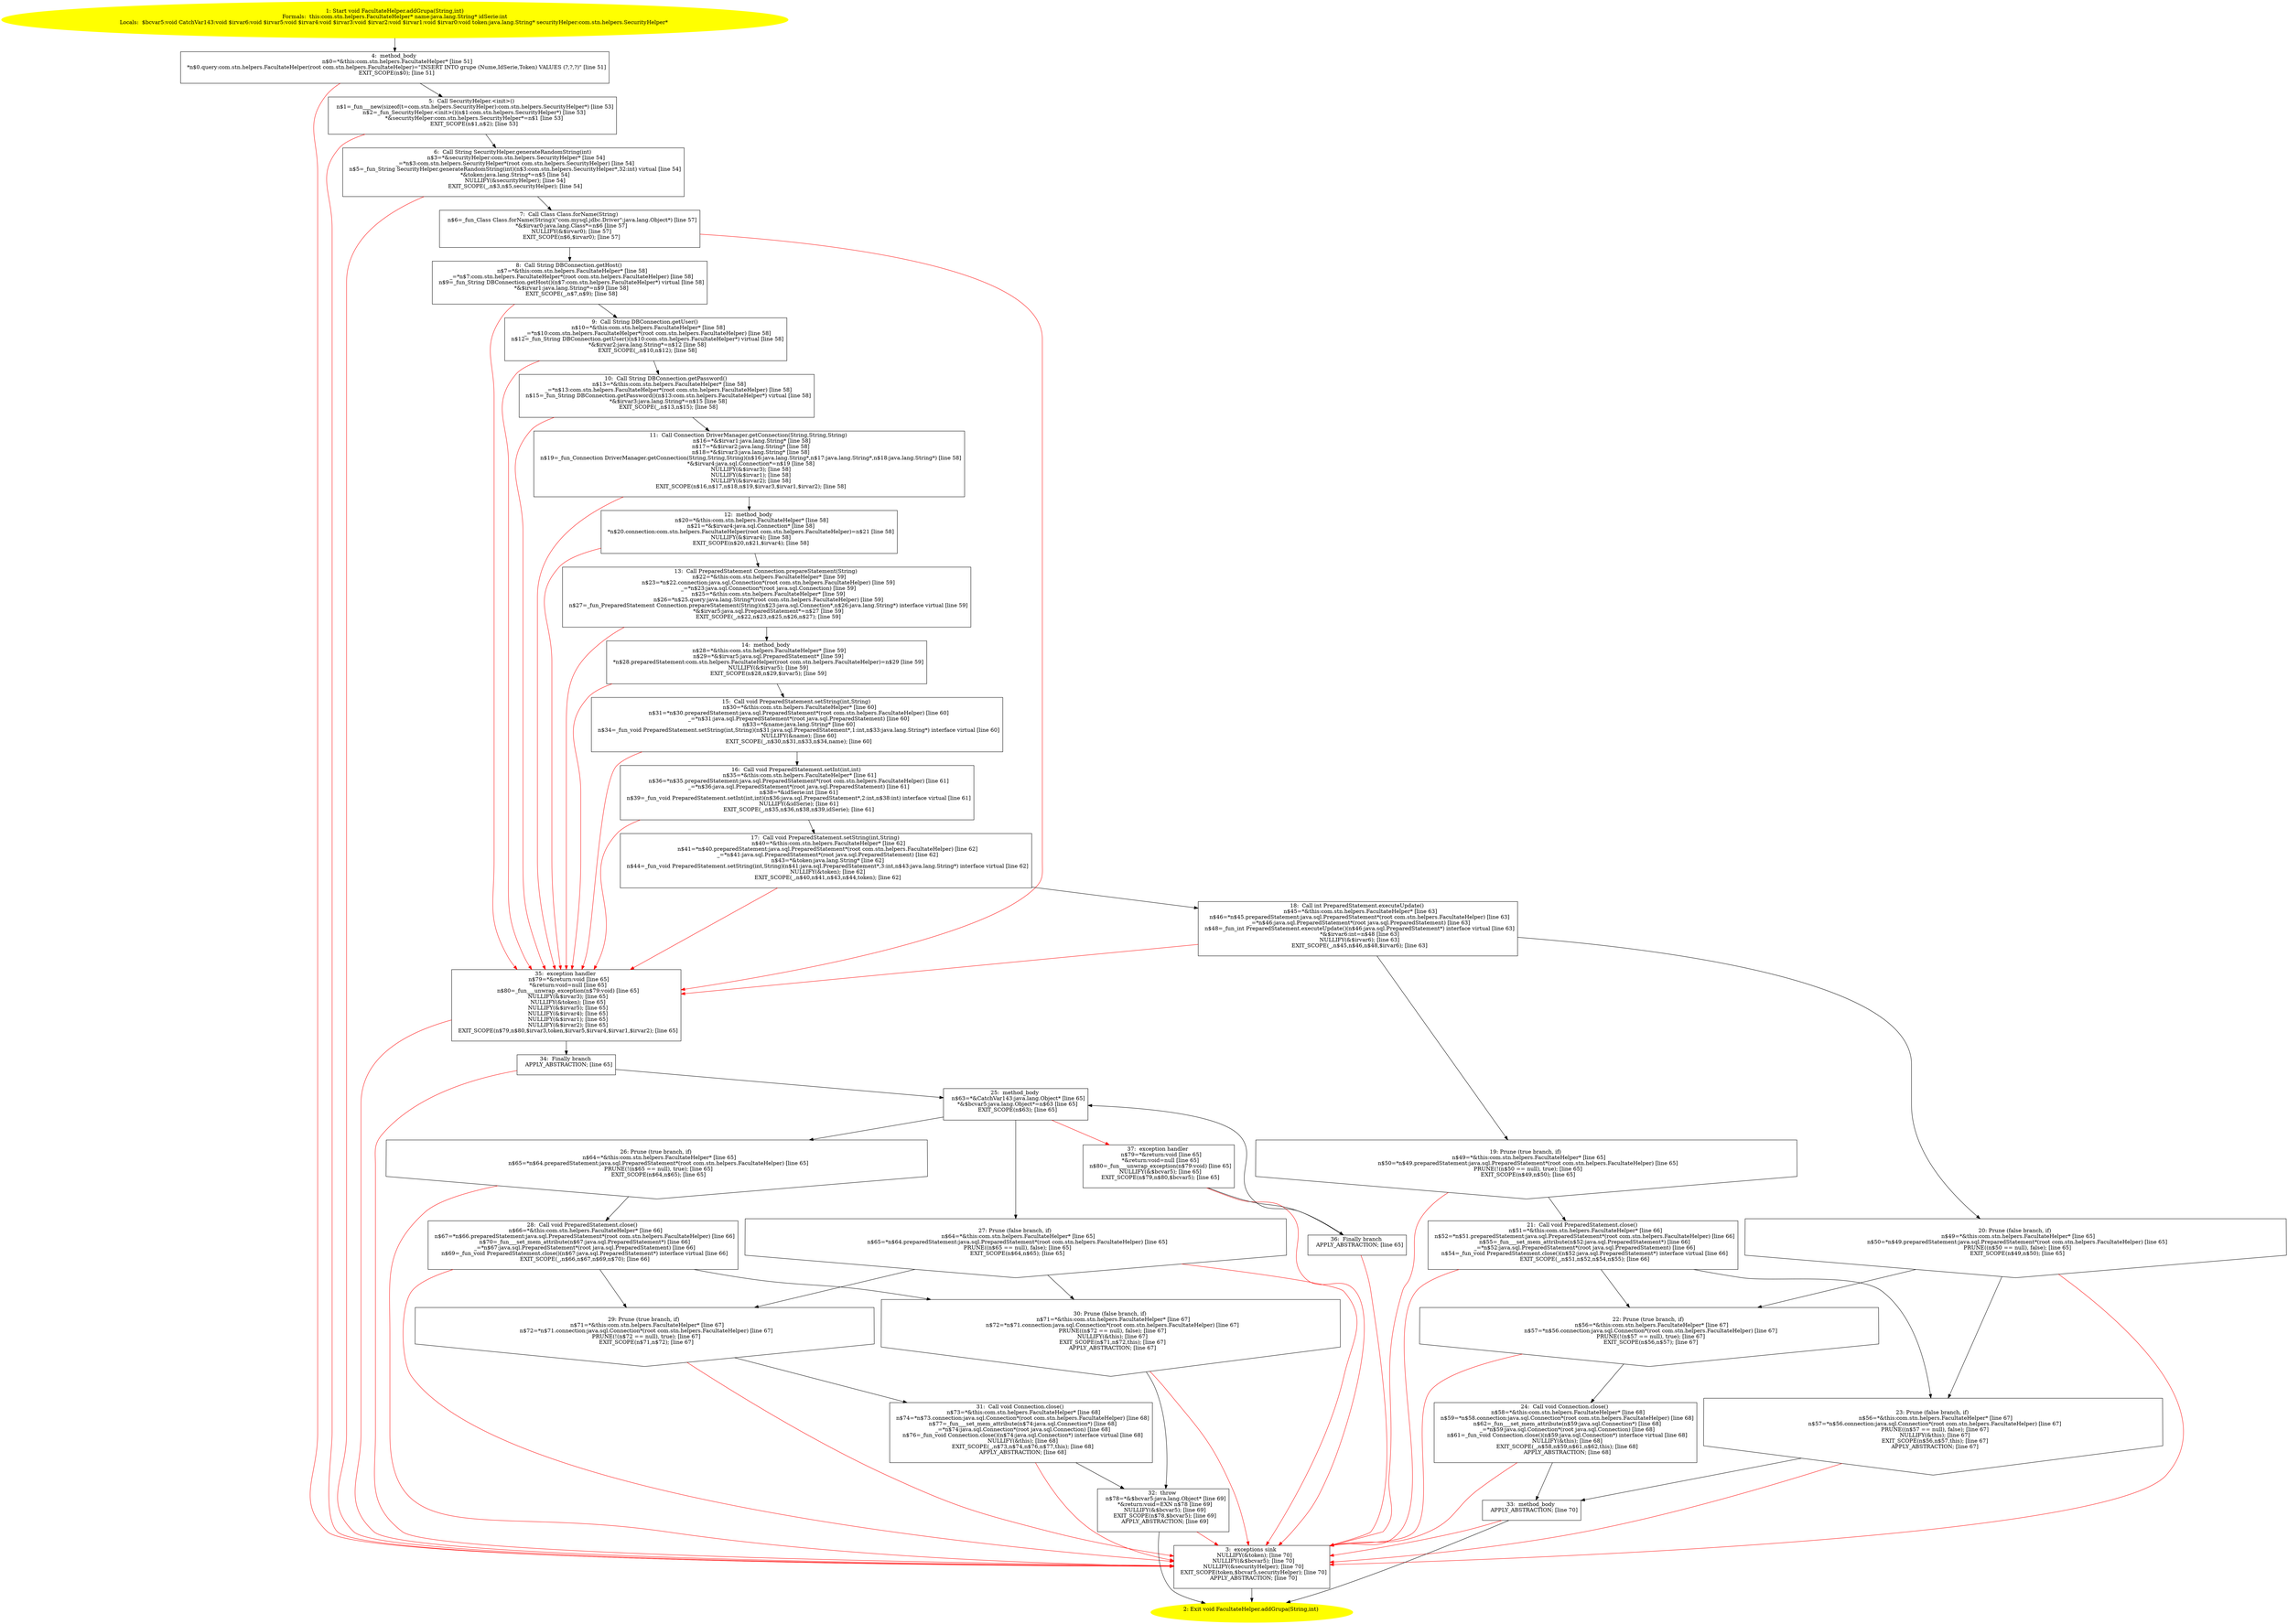 /* @generated */
digraph cfg {
"com.stn.helpers.FacultateHelper.addGrupa(java.lang.String,int):void.98fbdf24668e8afac3dd817f99673947_1" [label="1: Start void FacultateHelper.addGrupa(String,int)\nFormals:  this:com.stn.helpers.FacultateHelper* name:java.lang.String* idSerie:int\nLocals:  $bcvar5:void CatchVar143:void $irvar6:void $irvar5:void $irvar4:void $irvar3:void $irvar2:void $irvar1:void $irvar0:void token:java.lang.String* securityHelper:com.stn.helpers.SecurityHelper* \n  " color=yellow style=filled]
	

	 "com.stn.helpers.FacultateHelper.addGrupa(java.lang.String,int):void.98fbdf24668e8afac3dd817f99673947_1" -> "com.stn.helpers.FacultateHelper.addGrupa(java.lang.String,int):void.98fbdf24668e8afac3dd817f99673947_4" ;
"com.stn.helpers.FacultateHelper.addGrupa(java.lang.String,int):void.98fbdf24668e8afac3dd817f99673947_2" [label="2: Exit void FacultateHelper.addGrupa(String,int) \n  " color=yellow style=filled]
	

"com.stn.helpers.FacultateHelper.addGrupa(java.lang.String,int):void.98fbdf24668e8afac3dd817f99673947_3" [label="3:  exceptions sink \n   NULLIFY(&token); [line 70]\n  NULLIFY(&$bcvar5); [line 70]\n  NULLIFY(&securityHelper); [line 70]\n  EXIT_SCOPE(token,$bcvar5,securityHelper); [line 70]\n  APPLY_ABSTRACTION; [line 70]\n " shape="box"]
	

	 "com.stn.helpers.FacultateHelper.addGrupa(java.lang.String,int):void.98fbdf24668e8afac3dd817f99673947_3" -> "com.stn.helpers.FacultateHelper.addGrupa(java.lang.String,int):void.98fbdf24668e8afac3dd817f99673947_2" ;
"com.stn.helpers.FacultateHelper.addGrupa(java.lang.String,int):void.98fbdf24668e8afac3dd817f99673947_4" [label="4:  method_body \n   n$0=*&this:com.stn.helpers.FacultateHelper* [line 51]\n  *n$0.query:com.stn.helpers.FacultateHelper(root com.stn.helpers.FacultateHelper)=\"INSERT INTO grupe (Nume,IdSerie,Token) VALUES (?,?,?)\" [line 51]\n  EXIT_SCOPE(n$0); [line 51]\n " shape="box"]
	

	 "com.stn.helpers.FacultateHelper.addGrupa(java.lang.String,int):void.98fbdf24668e8afac3dd817f99673947_4" -> "com.stn.helpers.FacultateHelper.addGrupa(java.lang.String,int):void.98fbdf24668e8afac3dd817f99673947_5" ;
	 "com.stn.helpers.FacultateHelper.addGrupa(java.lang.String,int):void.98fbdf24668e8afac3dd817f99673947_4" -> "com.stn.helpers.FacultateHelper.addGrupa(java.lang.String,int):void.98fbdf24668e8afac3dd817f99673947_3" [color="red" ];
"com.stn.helpers.FacultateHelper.addGrupa(java.lang.String,int):void.98fbdf24668e8afac3dd817f99673947_5" [label="5:  Call SecurityHelper.<init>() \n   n$1=_fun___new(sizeof(t=com.stn.helpers.SecurityHelper):com.stn.helpers.SecurityHelper*) [line 53]\n  n$2=_fun_SecurityHelper.<init>()(n$1:com.stn.helpers.SecurityHelper*) [line 53]\n  *&securityHelper:com.stn.helpers.SecurityHelper*=n$1 [line 53]\n  EXIT_SCOPE(n$1,n$2); [line 53]\n " shape="box"]
	

	 "com.stn.helpers.FacultateHelper.addGrupa(java.lang.String,int):void.98fbdf24668e8afac3dd817f99673947_5" -> "com.stn.helpers.FacultateHelper.addGrupa(java.lang.String,int):void.98fbdf24668e8afac3dd817f99673947_6" ;
	 "com.stn.helpers.FacultateHelper.addGrupa(java.lang.String,int):void.98fbdf24668e8afac3dd817f99673947_5" -> "com.stn.helpers.FacultateHelper.addGrupa(java.lang.String,int):void.98fbdf24668e8afac3dd817f99673947_3" [color="red" ];
"com.stn.helpers.FacultateHelper.addGrupa(java.lang.String,int):void.98fbdf24668e8afac3dd817f99673947_6" [label="6:  Call String SecurityHelper.generateRandomString(int) \n   n$3=*&securityHelper:com.stn.helpers.SecurityHelper* [line 54]\n  _=*n$3:com.stn.helpers.SecurityHelper*(root com.stn.helpers.SecurityHelper) [line 54]\n  n$5=_fun_String SecurityHelper.generateRandomString(int)(n$3:com.stn.helpers.SecurityHelper*,32:int) virtual [line 54]\n  *&token:java.lang.String*=n$5 [line 54]\n  NULLIFY(&securityHelper); [line 54]\n  EXIT_SCOPE(_,n$3,n$5,securityHelper); [line 54]\n " shape="box"]
	

	 "com.stn.helpers.FacultateHelper.addGrupa(java.lang.String,int):void.98fbdf24668e8afac3dd817f99673947_6" -> "com.stn.helpers.FacultateHelper.addGrupa(java.lang.String,int):void.98fbdf24668e8afac3dd817f99673947_7" ;
	 "com.stn.helpers.FacultateHelper.addGrupa(java.lang.String,int):void.98fbdf24668e8afac3dd817f99673947_6" -> "com.stn.helpers.FacultateHelper.addGrupa(java.lang.String,int):void.98fbdf24668e8afac3dd817f99673947_3" [color="red" ];
"com.stn.helpers.FacultateHelper.addGrupa(java.lang.String,int):void.98fbdf24668e8afac3dd817f99673947_7" [label="7:  Call Class Class.forName(String) \n   n$6=_fun_Class Class.forName(String)(\"com.mysql.jdbc.Driver\":java.lang.Object*) [line 57]\n  *&$irvar0:java.lang.Class*=n$6 [line 57]\n  NULLIFY(&$irvar0); [line 57]\n  EXIT_SCOPE(n$6,$irvar0); [line 57]\n " shape="box"]
	

	 "com.stn.helpers.FacultateHelper.addGrupa(java.lang.String,int):void.98fbdf24668e8afac3dd817f99673947_7" -> "com.stn.helpers.FacultateHelper.addGrupa(java.lang.String,int):void.98fbdf24668e8afac3dd817f99673947_8" ;
	 "com.stn.helpers.FacultateHelper.addGrupa(java.lang.String,int):void.98fbdf24668e8afac3dd817f99673947_7" -> "com.stn.helpers.FacultateHelper.addGrupa(java.lang.String,int):void.98fbdf24668e8afac3dd817f99673947_35" [color="red" ];
"com.stn.helpers.FacultateHelper.addGrupa(java.lang.String,int):void.98fbdf24668e8afac3dd817f99673947_8" [label="8:  Call String DBConnection.getHost() \n   n$7=*&this:com.stn.helpers.FacultateHelper* [line 58]\n  _=*n$7:com.stn.helpers.FacultateHelper*(root com.stn.helpers.FacultateHelper) [line 58]\n  n$9=_fun_String DBConnection.getHost()(n$7:com.stn.helpers.FacultateHelper*) virtual [line 58]\n  *&$irvar1:java.lang.String*=n$9 [line 58]\n  EXIT_SCOPE(_,n$7,n$9); [line 58]\n " shape="box"]
	

	 "com.stn.helpers.FacultateHelper.addGrupa(java.lang.String,int):void.98fbdf24668e8afac3dd817f99673947_8" -> "com.stn.helpers.FacultateHelper.addGrupa(java.lang.String,int):void.98fbdf24668e8afac3dd817f99673947_9" ;
	 "com.stn.helpers.FacultateHelper.addGrupa(java.lang.String,int):void.98fbdf24668e8afac3dd817f99673947_8" -> "com.stn.helpers.FacultateHelper.addGrupa(java.lang.String,int):void.98fbdf24668e8afac3dd817f99673947_35" [color="red" ];
"com.stn.helpers.FacultateHelper.addGrupa(java.lang.String,int):void.98fbdf24668e8afac3dd817f99673947_9" [label="9:  Call String DBConnection.getUser() \n   n$10=*&this:com.stn.helpers.FacultateHelper* [line 58]\n  _=*n$10:com.stn.helpers.FacultateHelper*(root com.stn.helpers.FacultateHelper) [line 58]\n  n$12=_fun_String DBConnection.getUser()(n$10:com.stn.helpers.FacultateHelper*) virtual [line 58]\n  *&$irvar2:java.lang.String*=n$12 [line 58]\n  EXIT_SCOPE(_,n$10,n$12); [line 58]\n " shape="box"]
	

	 "com.stn.helpers.FacultateHelper.addGrupa(java.lang.String,int):void.98fbdf24668e8afac3dd817f99673947_9" -> "com.stn.helpers.FacultateHelper.addGrupa(java.lang.String,int):void.98fbdf24668e8afac3dd817f99673947_10" ;
	 "com.stn.helpers.FacultateHelper.addGrupa(java.lang.String,int):void.98fbdf24668e8afac3dd817f99673947_9" -> "com.stn.helpers.FacultateHelper.addGrupa(java.lang.String,int):void.98fbdf24668e8afac3dd817f99673947_35" [color="red" ];
"com.stn.helpers.FacultateHelper.addGrupa(java.lang.String,int):void.98fbdf24668e8afac3dd817f99673947_10" [label="10:  Call String DBConnection.getPassword() \n   n$13=*&this:com.stn.helpers.FacultateHelper* [line 58]\n  _=*n$13:com.stn.helpers.FacultateHelper*(root com.stn.helpers.FacultateHelper) [line 58]\n  n$15=_fun_String DBConnection.getPassword()(n$13:com.stn.helpers.FacultateHelper*) virtual [line 58]\n  *&$irvar3:java.lang.String*=n$15 [line 58]\n  EXIT_SCOPE(_,n$13,n$15); [line 58]\n " shape="box"]
	

	 "com.stn.helpers.FacultateHelper.addGrupa(java.lang.String,int):void.98fbdf24668e8afac3dd817f99673947_10" -> "com.stn.helpers.FacultateHelper.addGrupa(java.lang.String,int):void.98fbdf24668e8afac3dd817f99673947_11" ;
	 "com.stn.helpers.FacultateHelper.addGrupa(java.lang.String,int):void.98fbdf24668e8afac3dd817f99673947_10" -> "com.stn.helpers.FacultateHelper.addGrupa(java.lang.String,int):void.98fbdf24668e8afac3dd817f99673947_35" [color="red" ];
"com.stn.helpers.FacultateHelper.addGrupa(java.lang.String,int):void.98fbdf24668e8afac3dd817f99673947_11" [label="11:  Call Connection DriverManager.getConnection(String,String,String) \n   n$16=*&$irvar1:java.lang.String* [line 58]\n  n$17=*&$irvar2:java.lang.String* [line 58]\n  n$18=*&$irvar3:java.lang.String* [line 58]\n  n$19=_fun_Connection DriverManager.getConnection(String,String,String)(n$16:java.lang.String*,n$17:java.lang.String*,n$18:java.lang.String*) [line 58]\n  *&$irvar4:java.sql.Connection*=n$19 [line 58]\n  NULLIFY(&$irvar3); [line 58]\n  NULLIFY(&$irvar1); [line 58]\n  NULLIFY(&$irvar2); [line 58]\n  EXIT_SCOPE(n$16,n$17,n$18,n$19,$irvar3,$irvar1,$irvar2); [line 58]\n " shape="box"]
	

	 "com.stn.helpers.FacultateHelper.addGrupa(java.lang.String,int):void.98fbdf24668e8afac3dd817f99673947_11" -> "com.stn.helpers.FacultateHelper.addGrupa(java.lang.String,int):void.98fbdf24668e8afac3dd817f99673947_12" ;
	 "com.stn.helpers.FacultateHelper.addGrupa(java.lang.String,int):void.98fbdf24668e8afac3dd817f99673947_11" -> "com.stn.helpers.FacultateHelper.addGrupa(java.lang.String,int):void.98fbdf24668e8afac3dd817f99673947_35" [color="red" ];
"com.stn.helpers.FacultateHelper.addGrupa(java.lang.String,int):void.98fbdf24668e8afac3dd817f99673947_12" [label="12:  method_body \n   n$20=*&this:com.stn.helpers.FacultateHelper* [line 58]\n  n$21=*&$irvar4:java.sql.Connection* [line 58]\n  *n$20.connection:com.stn.helpers.FacultateHelper(root com.stn.helpers.FacultateHelper)=n$21 [line 58]\n  NULLIFY(&$irvar4); [line 58]\n  EXIT_SCOPE(n$20,n$21,$irvar4); [line 58]\n " shape="box"]
	

	 "com.stn.helpers.FacultateHelper.addGrupa(java.lang.String,int):void.98fbdf24668e8afac3dd817f99673947_12" -> "com.stn.helpers.FacultateHelper.addGrupa(java.lang.String,int):void.98fbdf24668e8afac3dd817f99673947_13" ;
	 "com.stn.helpers.FacultateHelper.addGrupa(java.lang.String,int):void.98fbdf24668e8afac3dd817f99673947_12" -> "com.stn.helpers.FacultateHelper.addGrupa(java.lang.String,int):void.98fbdf24668e8afac3dd817f99673947_35" [color="red" ];
"com.stn.helpers.FacultateHelper.addGrupa(java.lang.String,int):void.98fbdf24668e8afac3dd817f99673947_13" [label="13:  Call PreparedStatement Connection.prepareStatement(String) \n   n$22=*&this:com.stn.helpers.FacultateHelper* [line 59]\n  n$23=*n$22.connection:java.sql.Connection*(root com.stn.helpers.FacultateHelper) [line 59]\n  _=*n$23:java.sql.Connection*(root java.sql.Connection) [line 59]\n  n$25=*&this:com.stn.helpers.FacultateHelper* [line 59]\n  n$26=*n$25.query:java.lang.String*(root com.stn.helpers.FacultateHelper) [line 59]\n  n$27=_fun_PreparedStatement Connection.prepareStatement(String)(n$23:java.sql.Connection*,n$26:java.lang.String*) interface virtual [line 59]\n  *&$irvar5:java.sql.PreparedStatement*=n$27 [line 59]\n  EXIT_SCOPE(_,n$22,n$23,n$25,n$26,n$27); [line 59]\n " shape="box"]
	

	 "com.stn.helpers.FacultateHelper.addGrupa(java.lang.String,int):void.98fbdf24668e8afac3dd817f99673947_13" -> "com.stn.helpers.FacultateHelper.addGrupa(java.lang.String,int):void.98fbdf24668e8afac3dd817f99673947_14" ;
	 "com.stn.helpers.FacultateHelper.addGrupa(java.lang.String,int):void.98fbdf24668e8afac3dd817f99673947_13" -> "com.stn.helpers.FacultateHelper.addGrupa(java.lang.String,int):void.98fbdf24668e8afac3dd817f99673947_35" [color="red" ];
"com.stn.helpers.FacultateHelper.addGrupa(java.lang.String,int):void.98fbdf24668e8afac3dd817f99673947_14" [label="14:  method_body \n   n$28=*&this:com.stn.helpers.FacultateHelper* [line 59]\n  n$29=*&$irvar5:java.sql.PreparedStatement* [line 59]\n  *n$28.preparedStatement:com.stn.helpers.FacultateHelper(root com.stn.helpers.FacultateHelper)=n$29 [line 59]\n  NULLIFY(&$irvar5); [line 59]\n  EXIT_SCOPE(n$28,n$29,$irvar5); [line 59]\n " shape="box"]
	

	 "com.stn.helpers.FacultateHelper.addGrupa(java.lang.String,int):void.98fbdf24668e8afac3dd817f99673947_14" -> "com.stn.helpers.FacultateHelper.addGrupa(java.lang.String,int):void.98fbdf24668e8afac3dd817f99673947_15" ;
	 "com.stn.helpers.FacultateHelper.addGrupa(java.lang.String,int):void.98fbdf24668e8afac3dd817f99673947_14" -> "com.stn.helpers.FacultateHelper.addGrupa(java.lang.String,int):void.98fbdf24668e8afac3dd817f99673947_35" [color="red" ];
"com.stn.helpers.FacultateHelper.addGrupa(java.lang.String,int):void.98fbdf24668e8afac3dd817f99673947_15" [label="15:  Call void PreparedStatement.setString(int,String) \n   n$30=*&this:com.stn.helpers.FacultateHelper* [line 60]\n  n$31=*n$30.preparedStatement:java.sql.PreparedStatement*(root com.stn.helpers.FacultateHelper) [line 60]\n  _=*n$31:java.sql.PreparedStatement*(root java.sql.PreparedStatement) [line 60]\n  n$33=*&name:java.lang.String* [line 60]\n  n$34=_fun_void PreparedStatement.setString(int,String)(n$31:java.sql.PreparedStatement*,1:int,n$33:java.lang.String*) interface virtual [line 60]\n  NULLIFY(&name); [line 60]\n  EXIT_SCOPE(_,n$30,n$31,n$33,n$34,name); [line 60]\n " shape="box"]
	

	 "com.stn.helpers.FacultateHelper.addGrupa(java.lang.String,int):void.98fbdf24668e8afac3dd817f99673947_15" -> "com.stn.helpers.FacultateHelper.addGrupa(java.lang.String,int):void.98fbdf24668e8afac3dd817f99673947_16" ;
	 "com.stn.helpers.FacultateHelper.addGrupa(java.lang.String,int):void.98fbdf24668e8afac3dd817f99673947_15" -> "com.stn.helpers.FacultateHelper.addGrupa(java.lang.String,int):void.98fbdf24668e8afac3dd817f99673947_35" [color="red" ];
"com.stn.helpers.FacultateHelper.addGrupa(java.lang.String,int):void.98fbdf24668e8afac3dd817f99673947_16" [label="16:  Call void PreparedStatement.setInt(int,int) \n   n$35=*&this:com.stn.helpers.FacultateHelper* [line 61]\n  n$36=*n$35.preparedStatement:java.sql.PreparedStatement*(root com.stn.helpers.FacultateHelper) [line 61]\n  _=*n$36:java.sql.PreparedStatement*(root java.sql.PreparedStatement) [line 61]\n  n$38=*&idSerie:int [line 61]\n  n$39=_fun_void PreparedStatement.setInt(int,int)(n$36:java.sql.PreparedStatement*,2:int,n$38:int) interface virtual [line 61]\n  NULLIFY(&idSerie); [line 61]\n  EXIT_SCOPE(_,n$35,n$36,n$38,n$39,idSerie); [line 61]\n " shape="box"]
	

	 "com.stn.helpers.FacultateHelper.addGrupa(java.lang.String,int):void.98fbdf24668e8afac3dd817f99673947_16" -> "com.stn.helpers.FacultateHelper.addGrupa(java.lang.String,int):void.98fbdf24668e8afac3dd817f99673947_17" ;
	 "com.stn.helpers.FacultateHelper.addGrupa(java.lang.String,int):void.98fbdf24668e8afac3dd817f99673947_16" -> "com.stn.helpers.FacultateHelper.addGrupa(java.lang.String,int):void.98fbdf24668e8afac3dd817f99673947_35" [color="red" ];
"com.stn.helpers.FacultateHelper.addGrupa(java.lang.String,int):void.98fbdf24668e8afac3dd817f99673947_17" [label="17:  Call void PreparedStatement.setString(int,String) \n   n$40=*&this:com.stn.helpers.FacultateHelper* [line 62]\n  n$41=*n$40.preparedStatement:java.sql.PreparedStatement*(root com.stn.helpers.FacultateHelper) [line 62]\n  _=*n$41:java.sql.PreparedStatement*(root java.sql.PreparedStatement) [line 62]\n  n$43=*&token:java.lang.String* [line 62]\n  n$44=_fun_void PreparedStatement.setString(int,String)(n$41:java.sql.PreparedStatement*,3:int,n$43:java.lang.String*) interface virtual [line 62]\n  NULLIFY(&token); [line 62]\n  EXIT_SCOPE(_,n$40,n$41,n$43,n$44,token); [line 62]\n " shape="box"]
	

	 "com.stn.helpers.FacultateHelper.addGrupa(java.lang.String,int):void.98fbdf24668e8afac3dd817f99673947_17" -> "com.stn.helpers.FacultateHelper.addGrupa(java.lang.String,int):void.98fbdf24668e8afac3dd817f99673947_18" ;
	 "com.stn.helpers.FacultateHelper.addGrupa(java.lang.String,int):void.98fbdf24668e8afac3dd817f99673947_17" -> "com.stn.helpers.FacultateHelper.addGrupa(java.lang.String,int):void.98fbdf24668e8afac3dd817f99673947_35" [color="red" ];
"com.stn.helpers.FacultateHelper.addGrupa(java.lang.String,int):void.98fbdf24668e8afac3dd817f99673947_18" [label="18:  Call int PreparedStatement.executeUpdate() \n   n$45=*&this:com.stn.helpers.FacultateHelper* [line 63]\n  n$46=*n$45.preparedStatement:java.sql.PreparedStatement*(root com.stn.helpers.FacultateHelper) [line 63]\n  _=*n$46:java.sql.PreparedStatement*(root java.sql.PreparedStatement) [line 63]\n  n$48=_fun_int PreparedStatement.executeUpdate()(n$46:java.sql.PreparedStatement*) interface virtual [line 63]\n  *&$irvar6:int=n$48 [line 63]\n  NULLIFY(&$irvar6); [line 63]\n  EXIT_SCOPE(_,n$45,n$46,n$48,$irvar6); [line 63]\n " shape="box"]
	

	 "com.stn.helpers.FacultateHelper.addGrupa(java.lang.String,int):void.98fbdf24668e8afac3dd817f99673947_18" -> "com.stn.helpers.FacultateHelper.addGrupa(java.lang.String,int):void.98fbdf24668e8afac3dd817f99673947_19" ;
	 "com.stn.helpers.FacultateHelper.addGrupa(java.lang.String,int):void.98fbdf24668e8afac3dd817f99673947_18" -> "com.stn.helpers.FacultateHelper.addGrupa(java.lang.String,int):void.98fbdf24668e8afac3dd817f99673947_20" ;
	 "com.stn.helpers.FacultateHelper.addGrupa(java.lang.String,int):void.98fbdf24668e8afac3dd817f99673947_18" -> "com.stn.helpers.FacultateHelper.addGrupa(java.lang.String,int):void.98fbdf24668e8afac3dd817f99673947_35" [color="red" ];
"com.stn.helpers.FacultateHelper.addGrupa(java.lang.String,int):void.98fbdf24668e8afac3dd817f99673947_19" [label="19: Prune (true branch, if) \n   n$49=*&this:com.stn.helpers.FacultateHelper* [line 65]\n  n$50=*n$49.preparedStatement:java.sql.PreparedStatement*(root com.stn.helpers.FacultateHelper) [line 65]\n  PRUNE(!(n$50 == null), true); [line 65]\n  EXIT_SCOPE(n$49,n$50); [line 65]\n " shape="invhouse"]
	

	 "com.stn.helpers.FacultateHelper.addGrupa(java.lang.String,int):void.98fbdf24668e8afac3dd817f99673947_19" -> "com.stn.helpers.FacultateHelper.addGrupa(java.lang.String,int):void.98fbdf24668e8afac3dd817f99673947_21" ;
	 "com.stn.helpers.FacultateHelper.addGrupa(java.lang.String,int):void.98fbdf24668e8afac3dd817f99673947_19" -> "com.stn.helpers.FacultateHelper.addGrupa(java.lang.String,int):void.98fbdf24668e8afac3dd817f99673947_3" [color="red" ];
"com.stn.helpers.FacultateHelper.addGrupa(java.lang.String,int):void.98fbdf24668e8afac3dd817f99673947_20" [label="20: Prune (false branch, if) \n   n$49=*&this:com.stn.helpers.FacultateHelper* [line 65]\n  n$50=*n$49.preparedStatement:java.sql.PreparedStatement*(root com.stn.helpers.FacultateHelper) [line 65]\n  PRUNE((n$50 == null), false); [line 65]\n  EXIT_SCOPE(n$49,n$50); [line 65]\n " shape="invhouse"]
	

	 "com.stn.helpers.FacultateHelper.addGrupa(java.lang.String,int):void.98fbdf24668e8afac3dd817f99673947_20" -> "com.stn.helpers.FacultateHelper.addGrupa(java.lang.String,int):void.98fbdf24668e8afac3dd817f99673947_22" ;
	 "com.stn.helpers.FacultateHelper.addGrupa(java.lang.String,int):void.98fbdf24668e8afac3dd817f99673947_20" -> "com.stn.helpers.FacultateHelper.addGrupa(java.lang.String,int):void.98fbdf24668e8afac3dd817f99673947_23" ;
	 "com.stn.helpers.FacultateHelper.addGrupa(java.lang.String,int):void.98fbdf24668e8afac3dd817f99673947_20" -> "com.stn.helpers.FacultateHelper.addGrupa(java.lang.String,int):void.98fbdf24668e8afac3dd817f99673947_3" [color="red" ];
"com.stn.helpers.FacultateHelper.addGrupa(java.lang.String,int):void.98fbdf24668e8afac3dd817f99673947_21" [label="21:  Call void PreparedStatement.close() \n   n$51=*&this:com.stn.helpers.FacultateHelper* [line 66]\n  n$52=*n$51.preparedStatement:java.sql.PreparedStatement*(root com.stn.helpers.FacultateHelper) [line 66]\n  n$55=_fun___set_mem_attribute(n$52:java.sql.PreparedStatement*) [line 66]\n  _=*n$52:java.sql.PreparedStatement*(root java.sql.PreparedStatement) [line 66]\n  n$54=_fun_void PreparedStatement.close()(n$52:java.sql.PreparedStatement*) interface virtual [line 66]\n  EXIT_SCOPE(_,n$51,n$52,n$54,n$55); [line 66]\n " shape="box"]
	

	 "com.stn.helpers.FacultateHelper.addGrupa(java.lang.String,int):void.98fbdf24668e8afac3dd817f99673947_21" -> "com.stn.helpers.FacultateHelper.addGrupa(java.lang.String,int):void.98fbdf24668e8afac3dd817f99673947_22" ;
	 "com.stn.helpers.FacultateHelper.addGrupa(java.lang.String,int):void.98fbdf24668e8afac3dd817f99673947_21" -> "com.stn.helpers.FacultateHelper.addGrupa(java.lang.String,int):void.98fbdf24668e8afac3dd817f99673947_23" ;
	 "com.stn.helpers.FacultateHelper.addGrupa(java.lang.String,int):void.98fbdf24668e8afac3dd817f99673947_21" -> "com.stn.helpers.FacultateHelper.addGrupa(java.lang.String,int):void.98fbdf24668e8afac3dd817f99673947_3" [color="red" ];
"com.stn.helpers.FacultateHelper.addGrupa(java.lang.String,int):void.98fbdf24668e8afac3dd817f99673947_22" [label="22: Prune (true branch, if) \n   n$56=*&this:com.stn.helpers.FacultateHelper* [line 67]\n  n$57=*n$56.connection:java.sql.Connection*(root com.stn.helpers.FacultateHelper) [line 67]\n  PRUNE(!(n$57 == null), true); [line 67]\n  EXIT_SCOPE(n$56,n$57); [line 67]\n " shape="invhouse"]
	

	 "com.stn.helpers.FacultateHelper.addGrupa(java.lang.String,int):void.98fbdf24668e8afac3dd817f99673947_22" -> "com.stn.helpers.FacultateHelper.addGrupa(java.lang.String,int):void.98fbdf24668e8afac3dd817f99673947_24" ;
	 "com.stn.helpers.FacultateHelper.addGrupa(java.lang.String,int):void.98fbdf24668e8afac3dd817f99673947_22" -> "com.stn.helpers.FacultateHelper.addGrupa(java.lang.String,int):void.98fbdf24668e8afac3dd817f99673947_3" [color="red" ];
"com.stn.helpers.FacultateHelper.addGrupa(java.lang.String,int):void.98fbdf24668e8afac3dd817f99673947_23" [label="23: Prune (false branch, if) \n   n$56=*&this:com.stn.helpers.FacultateHelper* [line 67]\n  n$57=*n$56.connection:java.sql.Connection*(root com.stn.helpers.FacultateHelper) [line 67]\n  PRUNE((n$57 == null), false); [line 67]\n  NULLIFY(&this); [line 67]\n  EXIT_SCOPE(n$56,n$57,this); [line 67]\n  APPLY_ABSTRACTION; [line 67]\n " shape="invhouse"]
	

	 "com.stn.helpers.FacultateHelper.addGrupa(java.lang.String,int):void.98fbdf24668e8afac3dd817f99673947_23" -> "com.stn.helpers.FacultateHelper.addGrupa(java.lang.String,int):void.98fbdf24668e8afac3dd817f99673947_33" ;
	 "com.stn.helpers.FacultateHelper.addGrupa(java.lang.String,int):void.98fbdf24668e8afac3dd817f99673947_23" -> "com.stn.helpers.FacultateHelper.addGrupa(java.lang.String,int):void.98fbdf24668e8afac3dd817f99673947_3" [color="red" ];
"com.stn.helpers.FacultateHelper.addGrupa(java.lang.String,int):void.98fbdf24668e8afac3dd817f99673947_24" [label="24:  Call void Connection.close() \n   n$58=*&this:com.stn.helpers.FacultateHelper* [line 68]\n  n$59=*n$58.connection:java.sql.Connection*(root com.stn.helpers.FacultateHelper) [line 68]\n  n$62=_fun___set_mem_attribute(n$59:java.sql.Connection*) [line 68]\n  _=*n$59:java.sql.Connection*(root java.sql.Connection) [line 68]\n  n$61=_fun_void Connection.close()(n$59:java.sql.Connection*) interface virtual [line 68]\n  NULLIFY(&this); [line 68]\n  EXIT_SCOPE(_,n$58,n$59,n$61,n$62,this); [line 68]\n  APPLY_ABSTRACTION; [line 68]\n " shape="box"]
	

	 "com.stn.helpers.FacultateHelper.addGrupa(java.lang.String,int):void.98fbdf24668e8afac3dd817f99673947_24" -> "com.stn.helpers.FacultateHelper.addGrupa(java.lang.String,int):void.98fbdf24668e8afac3dd817f99673947_33" ;
	 "com.stn.helpers.FacultateHelper.addGrupa(java.lang.String,int):void.98fbdf24668e8afac3dd817f99673947_24" -> "com.stn.helpers.FacultateHelper.addGrupa(java.lang.String,int):void.98fbdf24668e8afac3dd817f99673947_3" [color="red" ];
"com.stn.helpers.FacultateHelper.addGrupa(java.lang.String,int):void.98fbdf24668e8afac3dd817f99673947_25" [label="25:  method_body \n   n$63=*&CatchVar143:java.lang.Object* [line 65]\n  *&$bcvar5:java.lang.Object*=n$63 [line 65]\n  EXIT_SCOPE(n$63); [line 65]\n " shape="box"]
	

	 "com.stn.helpers.FacultateHelper.addGrupa(java.lang.String,int):void.98fbdf24668e8afac3dd817f99673947_25" -> "com.stn.helpers.FacultateHelper.addGrupa(java.lang.String,int):void.98fbdf24668e8afac3dd817f99673947_26" ;
	 "com.stn.helpers.FacultateHelper.addGrupa(java.lang.String,int):void.98fbdf24668e8afac3dd817f99673947_25" -> "com.stn.helpers.FacultateHelper.addGrupa(java.lang.String,int):void.98fbdf24668e8afac3dd817f99673947_27" ;
	 "com.stn.helpers.FacultateHelper.addGrupa(java.lang.String,int):void.98fbdf24668e8afac3dd817f99673947_25" -> "com.stn.helpers.FacultateHelper.addGrupa(java.lang.String,int):void.98fbdf24668e8afac3dd817f99673947_37" [color="red" ];
"com.stn.helpers.FacultateHelper.addGrupa(java.lang.String,int):void.98fbdf24668e8afac3dd817f99673947_26" [label="26: Prune (true branch, if) \n   n$64=*&this:com.stn.helpers.FacultateHelper* [line 65]\n  n$65=*n$64.preparedStatement:java.sql.PreparedStatement*(root com.stn.helpers.FacultateHelper) [line 65]\n  PRUNE(!(n$65 == null), true); [line 65]\n  EXIT_SCOPE(n$64,n$65); [line 65]\n " shape="invhouse"]
	

	 "com.stn.helpers.FacultateHelper.addGrupa(java.lang.String,int):void.98fbdf24668e8afac3dd817f99673947_26" -> "com.stn.helpers.FacultateHelper.addGrupa(java.lang.String,int):void.98fbdf24668e8afac3dd817f99673947_28" ;
	 "com.stn.helpers.FacultateHelper.addGrupa(java.lang.String,int):void.98fbdf24668e8afac3dd817f99673947_26" -> "com.stn.helpers.FacultateHelper.addGrupa(java.lang.String,int):void.98fbdf24668e8afac3dd817f99673947_3" [color="red" ];
"com.stn.helpers.FacultateHelper.addGrupa(java.lang.String,int):void.98fbdf24668e8afac3dd817f99673947_27" [label="27: Prune (false branch, if) \n   n$64=*&this:com.stn.helpers.FacultateHelper* [line 65]\n  n$65=*n$64.preparedStatement:java.sql.PreparedStatement*(root com.stn.helpers.FacultateHelper) [line 65]\n  PRUNE((n$65 == null), false); [line 65]\n  EXIT_SCOPE(n$64,n$65); [line 65]\n " shape="invhouse"]
	

	 "com.stn.helpers.FacultateHelper.addGrupa(java.lang.String,int):void.98fbdf24668e8afac3dd817f99673947_27" -> "com.stn.helpers.FacultateHelper.addGrupa(java.lang.String,int):void.98fbdf24668e8afac3dd817f99673947_29" ;
	 "com.stn.helpers.FacultateHelper.addGrupa(java.lang.String,int):void.98fbdf24668e8afac3dd817f99673947_27" -> "com.stn.helpers.FacultateHelper.addGrupa(java.lang.String,int):void.98fbdf24668e8afac3dd817f99673947_30" ;
	 "com.stn.helpers.FacultateHelper.addGrupa(java.lang.String,int):void.98fbdf24668e8afac3dd817f99673947_27" -> "com.stn.helpers.FacultateHelper.addGrupa(java.lang.String,int):void.98fbdf24668e8afac3dd817f99673947_3" [color="red" ];
"com.stn.helpers.FacultateHelper.addGrupa(java.lang.String,int):void.98fbdf24668e8afac3dd817f99673947_28" [label="28:  Call void PreparedStatement.close() \n   n$66=*&this:com.stn.helpers.FacultateHelper* [line 66]\n  n$67=*n$66.preparedStatement:java.sql.PreparedStatement*(root com.stn.helpers.FacultateHelper) [line 66]\n  n$70=_fun___set_mem_attribute(n$67:java.sql.PreparedStatement*) [line 66]\n  _=*n$67:java.sql.PreparedStatement*(root java.sql.PreparedStatement) [line 66]\n  n$69=_fun_void PreparedStatement.close()(n$67:java.sql.PreparedStatement*) interface virtual [line 66]\n  EXIT_SCOPE(_,n$66,n$67,n$69,n$70); [line 66]\n " shape="box"]
	

	 "com.stn.helpers.FacultateHelper.addGrupa(java.lang.String,int):void.98fbdf24668e8afac3dd817f99673947_28" -> "com.stn.helpers.FacultateHelper.addGrupa(java.lang.String,int):void.98fbdf24668e8afac3dd817f99673947_29" ;
	 "com.stn.helpers.FacultateHelper.addGrupa(java.lang.String,int):void.98fbdf24668e8afac3dd817f99673947_28" -> "com.stn.helpers.FacultateHelper.addGrupa(java.lang.String,int):void.98fbdf24668e8afac3dd817f99673947_30" ;
	 "com.stn.helpers.FacultateHelper.addGrupa(java.lang.String,int):void.98fbdf24668e8afac3dd817f99673947_28" -> "com.stn.helpers.FacultateHelper.addGrupa(java.lang.String,int):void.98fbdf24668e8afac3dd817f99673947_3" [color="red" ];
"com.stn.helpers.FacultateHelper.addGrupa(java.lang.String,int):void.98fbdf24668e8afac3dd817f99673947_29" [label="29: Prune (true branch, if) \n   n$71=*&this:com.stn.helpers.FacultateHelper* [line 67]\n  n$72=*n$71.connection:java.sql.Connection*(root com.stn.helpers.FacultateHelper) [line 67]\n  PRUNE(!(n$72 == null), true); [line 67]\n  EXIT_SCOPE(n$71,n$72); [line 67]\n " shape="invhouse"]
	

	 "com.stn.helpers.FacultateHelper.addGrupa(java.lang.String,int):void.98fbdf24668e8afac3dd817f99673947_29" -> "com.stn.helpers.FacultateHelper.addGrupa(java.lang.String,int):void.98fbdf24668e8afac3dd817f99673947_31" ;
	 "com.stn.helpers.FacultateHelper.addGrupa(java.lang.String,int):void.98fbdf24668e8afac3dd817f99673947_29" -> "com.stn.helpers.FacultateHelper.addGrupa(java.lang.String,int):void.98fbdf24668e8afac3dd817f99673947_3" [color="red" ];
"com.stn.helpers.FacultateHelper.addGrupa(java.lang.String,int):void.98fbdf24668e8afac3dd817f99673947_30" [label="30: Prune (false branch, if) \n   n$71=*&this:com.stn.helpers.FacultateHelper* [line 67]\n  n$72=*n$71.connection:java.sql.Connection*(root com.stn.helpers.FacultateHelper) [line 67]\n  PRUNE((n$72 == null), false); [line 67]\n  NULLIFY(&this); [line 67]\n  EXIT_SCOPE(n$71,n$72,this); [line 67]\n  APPLY_ABSTRACTION; [line 67]\n " shape="invhouse"]
	

	 "com.stn.helpers.FacultateHelper.addGrupa(java.lang.String,int):void.98fbdf24668e8afac3dd817f99673947_30" -> "com.stn.helpers.FacultateHelper.addGrupa(java.lang.String,int):void.98fbdf24668e8afac3dd817f99673947_32" ;
	 "com.stn.helpers.FacultateHelper.addGrupa(java.lang.String,int):void.98fbdf24668e8afac3dd817f99673947_30" -> "com.stn.helpers.FacultateHelper.addGrupa(java.lang.String,int):void.98fbdf24668e8afac3dd817f99673947_3" [color="red" ];
"com.stn.helpers.FacultateHelper.addGrupa(java.lang.String,int):void.98fbdf24668e8afac3dd817f99673947_31" [label="31:  Call void Connection.close() \n   n$73=*&this:com.stn.helpers.FacultateHelper* [line 68]\n  n$74=*n$73.connection:java.sql.Connection*(root com.stn.helpers.FacultateHelper) [line 68]\n  n$77=_fun___set_mem_attribute(n$74:java.sql.Connection*) [line 68]\n  _=*n$74:java.sql.Connection*(root java.sql.Connection) [line 68]\n  n$76=_fun_void Connection.close()(n$74:java.sql.Connection*) interface virtual [line 68]\n  NULLIFY(&this); [line 68]\n  EXIT_SCOPE(_,n$73,n$74,n$76,n$77,this); [line 68]\n  APPLY_ABSTRACTION; [line 68]\n " shape="box"]
	

	 "com.stn.helpers.FacultateHelper.addGrupa(java.lang.String,int):void.98fbdf24668e8afac3dd817f99673947_31" -> "com.stn.helpers.FacultateHelper.addGrupa(java.lang.String,int):void.98fbdf24668e8afac3dd817f99673947_32" ;
	 "com.stn.helpers.FacultateHelper.addGrupa(java.lang.String,int):void.98fbdf24668e8afac3dd817f99673947_31" -> "com.stn.helpers.FacultateHelper.addGrupa(java.lang.String,int):void.98fbdf24668e8afac3dd817f99673947_3" [color="red" ];
"com.stn.helpers.FacultateHelper.addGrupa(java.lang.String,int):void.98fbdf24668e8afac3dd817f99673947_32" [label="32:  throw \n   n$78=*&$bcvar5:java.lang.Object* [line 69]\n  *&return:void=EXN n$78 [line 69]\n  NULLIFY(&$bcvar5); [line 69]\n  EXIT_SCOPE(n$78,$bcvar5); [line 69]\n  APPLY_ABSTRACTION; [line 69]\n " shape="box"]
	

	 "com.stn.helpers.FacultateHelper.addGrupa(java.lang.String,int):void.98fbdf24668e8afac3dd817f99673947_32" -> "com.stn.helpers.FacultateHelper.addGrupa(java.lang.String,int):void.98fbdf24668e8afac3dd817f99673947_2" ;
	 "com.stn.helpers.FacultateHelper.addGrupa(java.lang.String,int):void.98fbdf24668e8afac3dd817f99673947_32" -> "com.stn.helpers.FacultateHelper.addGrupa(java.lang.String,int):void.98fbdf24668e8afac3dd817f99673947_3" [color="red" ];
"com.stn.helpers.FacultateHelper.addGrupa(java.lang.String,int):void.98fbdf24668e8afac3dd817f99673947_33" [label="33:  method_body \n   APPLY_ABSTRACTION; [line 70]\n " shape="box"]
	

	 "com.stn.helpers.FacultateHelper.addGrupa(java.lang.String,int):void.98fbdf24668e8afac3dd817f99673947_33" -> "com.stn.helpers.FacultateHelper.addGrupa(java.lang.String,int):void.98fbdf24668e8afac3dd817f99673947_2" ;
	 "com.stn.helpers.FacultateHelper.addGrupa(java.lang.String,int):void.98fbdf24668e8afac3dd817f99673947_33" -> "com.stn.helpers.FacultateHelper.addGrupa(java.lang.String,int):void.98fbdf24668e8afac3dd817f99673947_3" [color="red" ];
"com.stn.helpers.FacultateHelper.addGrupa(java.lang.String,int):void.98fbdf24668e8afac3dd817f99673947_34" [label="34:  Finally branch \n   APPLY_ABSTRACTION; [line 65]\n " shape="box"]
	

	 "com.stn.helpers.FacultateHelper.addGrupa(java.lang.String,int):void.98fbdf24668e8afac3dd817f99673947_34" -> "com.stn.helpers.FacultateHelper.addGrupa(java.lang.String,int):void.98fbdf24668e8afac3dd817f99673947_25" ;
	 "com.stn.helpers.FacultateHelper.addGrupa(java.lang.String,int):void.98fbdf24668e8afac3dd817f99673947_34" -> "com.stn.helpers.FacultateHelper.addGrupa(java.lang.String,int):void.98fbdf24668e8afac3dd817f99673947_3" [color="red" ];
"com.stn.helpers.FacultateHelper.addGrupa(java.lang.String,int):void.98fbdf24668e8afac3dd817f99673947_35" [label="35:  exception handler \n   n$79=*&return:void [line 65]\n  *&return:void=null [line 65]\n  n$80=_fun___unwrap_exception(n$79:void) [line 65]\n  NULLIFY(&$irvar3); [line 65]\n  NULLIFY(&token); [line 65]\n  NULLIFY(&$irvar5); [line 65]\n  NULLIFY(&$irvar4); [line 65]\n  NULLIFY(&$irvar1); [line 65]\n  NULLIFY(&$irvar2); [line 65]\n  EXIT_SCOPE(n$79,n$80,$irvar3,token,$irvar5,$irvar4,$irvar1,$irvar2); [line 65]\n " shape="box"]
	

	 "com.stn.helpers.FacultateHelper.addGrupa(java.lang.String,int):void.98fbdf24668e8afac3dd817f99673947_35" -> "com.stn.helpers.FacultateHelper.addGrupa(java.lang.String,int):void.98fbdf24668e8afac3dd817f99673947_34" ;
	 "com.stn.helpers.FacultateHelper.addGrupa(java.lang.String,int):void.98fbdf24668e8afac3dd817f99673947_35" -> "com.stn.helpers.FacultateHelper.addGrupa(java.lang.String,int):void.98fbdf24668e8afac3dd817f99673947_3" [color="red" ];
"com.stn.helpers.FacultateHelper.addGrupa(java.lang.String,int):void.98fbdf24668e8afac3dd817f99673947_36" [label="36:  Finally branch \n   APPLY_ABSTRACTION; [line 65]\n " shape="box"]
	

	 "com.stn.helpers.FacultateHelper.addGrupa(java.lang.String,int):void.98fbdf24668e8afac3dd817f99673947_36" -> "com.stn.helpers.FacultateHelper.addGrupa(java.lang.String,int):void.98fbdf24668e8afac3dd817f99673947_25" ;
	 "com.stn.helpers.FacultateHelper.addGrupa(java.lang.String,int):void.98fbdf24668e8afac3dd817f99673947_36" -> "com.stn.helpers.FacultateHelper.addGrupa(java.lang.String,int):void.98fbdf24668e8afac3dd817f99673947_3" [color="red" ];
"com.stn.helpers.FacultateHelper.addGrupa(java.lang.String,int):void.98fbdf24668e8afac3dd817f99673947_37" [label="37:  exception handler \n   n$79=*&return:void [line 65]\n  *&return:void=null [line 65]\n  n$80=_fun___unwrap_exception(n$79:void) [line 65]\n  NULLIFY(&$bcvar5); [line 65]\n  EXIT_SCOPE(n$79,n$80,$bcvar5); [line 65]\n " shape="box"]
	

	 "com.stn.helpers.FacultateHelper.addGrupa(java.lang.String,int):void.98fbdf24668e8afac3dd817f99673947_37" -> "com.stn.helpers.FacultateHelper.addGrupa(java.lang.String,int):void.98fbdf24668e8afac3dd817f99673947_36" ;
	 "com.stn.helpers.FacultateHelper.addGrupa(java.lang.String,int):void.98fbdf24668e8afac3dd817f99673947_37" -> "com.stn.helpers.FacultateHelper.addGrupa(java.lang.String,int):void.98fbdf24668e8afac3dd817f99673947_3" [color="red" ];
}
